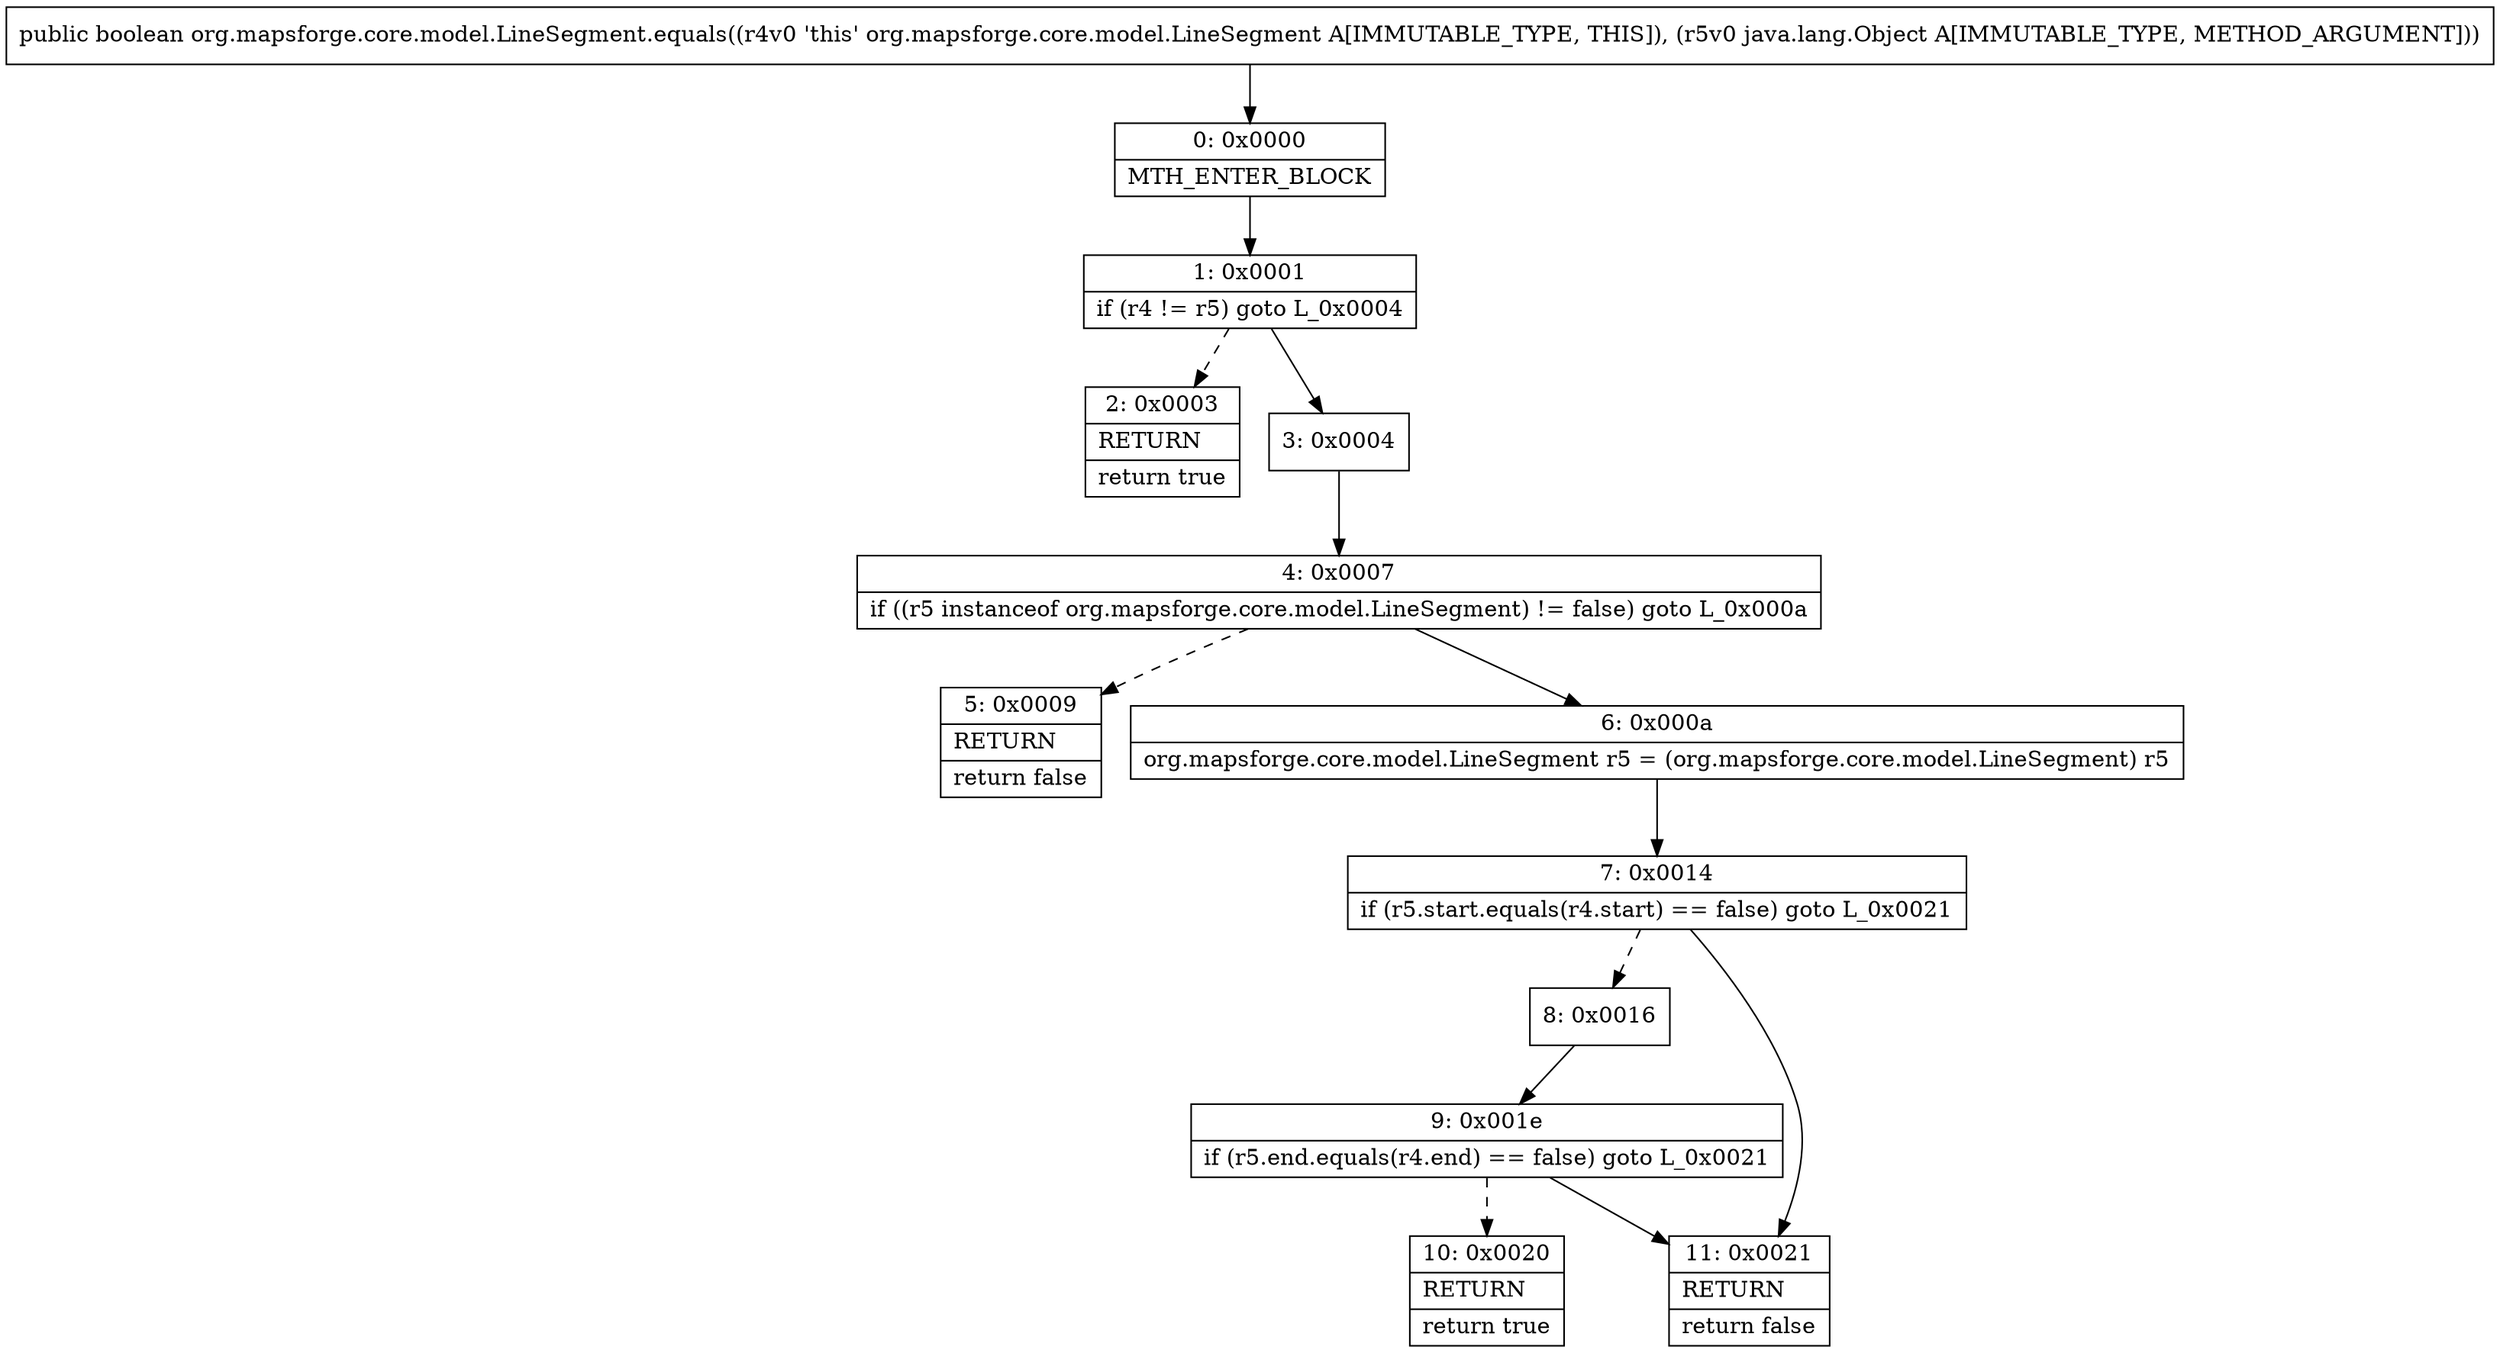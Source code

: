digraph "CFG fororg.mapsforge.core.model.LineSegment.equals(Ljava\/lang\/Object;)Z" {
Node_0 [shape=record,label="{0\:\ 0x0000|MTH_ENTER_BLOCK\l}"];
Node_1 [shape=record,label="{1\:\ 0x0001|if (r4 != r5) goto L_0x0004\l}"];
Node_2 [shape=record,label="{2\:\ 0x0003|RETURN\l|return true\l}"];
Node_3 [shape=record,label="{3\:\ 0x0004}"];
Node_4 [shape=record,label="{4\:\ 0x0007|if ((r5 instanceof org.mapsforge.core.model.LineSegment) != false) goto L_0x000a\l}"];
Node_5 [shape=record,label="{5\:\ 0x0009|RETURN\l|return false\l}"];
Node_6 [shape=record,label="{6\:\ 0x000a|org.mapsforge.core.model.LineSegment r5 = (org.mapsforge.core.model.LineSegment) r5\l}"];
Node_7 [shape=record,label="{7\:\ 0x0014|if (r5.start.equals(r4.start) == false) goto L_0x0021\l}"];
Node_8 [shape=record,label="{8\:\ 0x0016}"];
Node_9 [shape=record,label="{9\:\ 0x001e|if (r5.end.equals(r4.end) == false) goto L_0x0021\l}"];
Node_10 [shape=record,label="{10\:\ 0x0020|RETURN\l|return true\l}"];
Node_11 [shape=record,label="{11\:\ 0x0021|RETURN\l|return false\l}"];
MethodNode[shape=record,label="{public boolean org.mapsforge.core.model.LineSegment.equals((r4v0 'this' org.mapsforge.core.model.LineSegment A[IMMUTABLE_TYPE, THIS]), (r5v0 java.lang.Object A[IMMUTABLE_TYPE, METHOD_ARGUMENT])) }"];
MethodNode -> Node_0;
Node_0 -> Node_1;
Node_1 -> Node_2[style=dashed];
Node_1 -> Node_3;
Node_3 -> Node_4;
Node_4 -> Node_5[style=dashed];
Node_4 -> Node_6;
Node_6 -> Node_7;
Node_7 -> Node_8[style=dashed];
Node_7 -> Node_11;
Node_8 -> Node_9;
Node_9 -> Node_10[style=dashed];
Node_9 -> Node_11;
}

